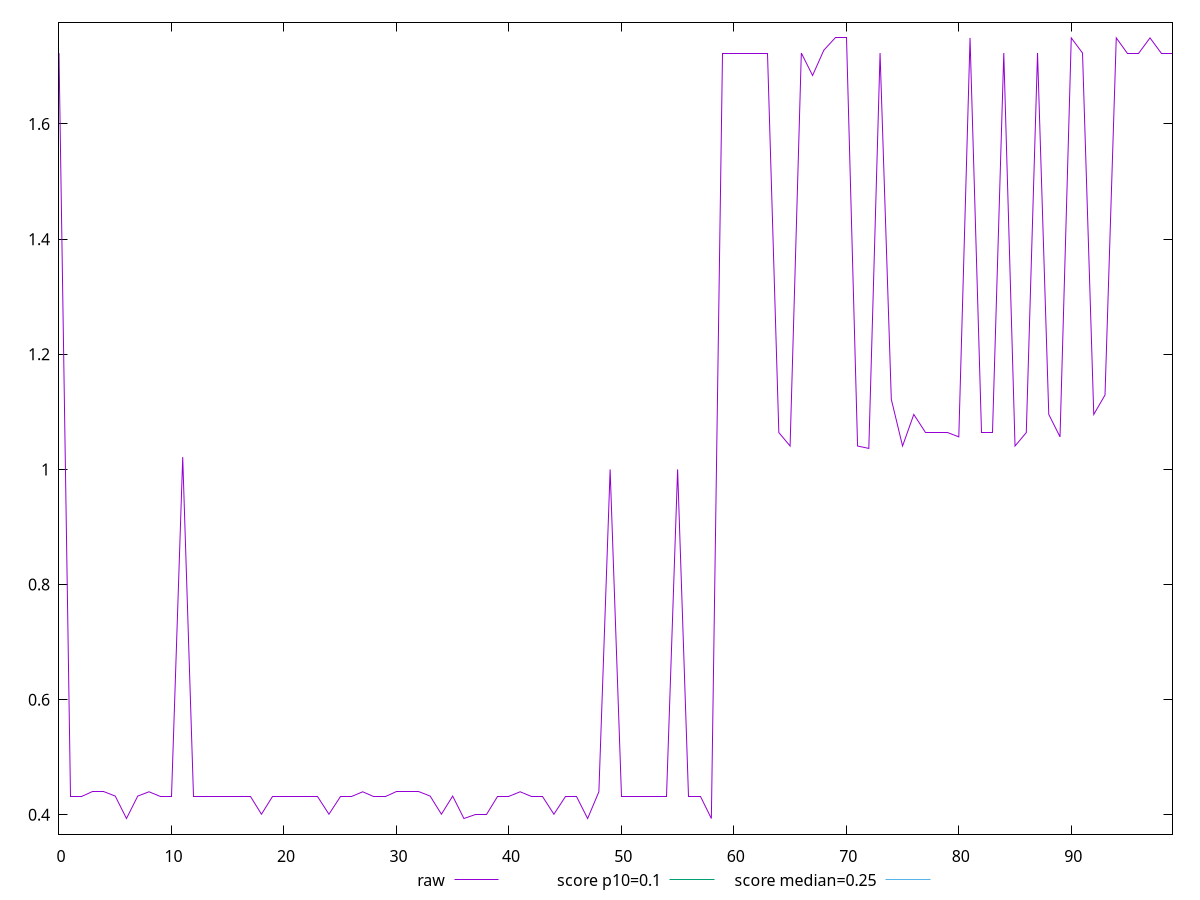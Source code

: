reset

$raw <<EOF
0 1.7232354736328124
1 0.43256591796875
2 0.43256591796875
3 0.44002919578552246
4 0.44002919578552246
5 0.43256591796875
6 0.39359130859374997
7 0.43256591796875
8 0.44002919578552246
9 0.43256591796875
10 0.43256591796875
11 1.02134765625
12 0.43256591796875
13 0.43256591796875
14 0.43256591796875
15 0.43256591796875
16 0.43256591796875
17 0.43256591796875
18 0.40105458641052244
19 0.43256591796875
20 0.43256591796875
21 0.43256591796875
22 0.43256591796875
23 0.43256591796875
24 0.40105458641052244
25 0.43256591796875
26 0.43256591796875
27 0.44002919578552246
28 0.43256591796875
29 0.43256591796875
30 0.44002919578552246
31 0.44002919578552246
32 0.44002919578552246
33 0.43256591796875
34 0.40105458641052244
35 0.43256591796875
36 0.39359130859374997
37 0.40105458641052244
38 0.40105458641052244
39 0.43256591796875
40 0.43256591796875
41 0.44002919578552246
42 0.43256591796875
43 0.43256591796875
44 0.40105458641052244
45 0.43256591796875
46 0.43256591796875
47 0.39359130859374997
48 0.44002919578552246
49 1
50 0.43256591796875
51 0.43256591796875
52 0.43256591796875
53 0.43256591796875
54 0.43256591796875
55 1
56 0.43256591796875
57 0.43256591796875
58 0.39359130859374997
59 1.7232354736328124
60 1.7232354736328124
61 1.7232354736328124
62 1.7232354736328124
63 1.7232354736328124
64 1.063967794418335
65 1.04063649559021
66 1.7232354736328124
67 1.6842608642578125
68 1.7281674194335936
69 1.7495150756835938
70 1.7495150756835938
71 1.04063649559021
72 1.0364700317382811
73 1.7232354736328124
74 1.1217587280273438
75 1.04063649559021
76 1.0954791259765624
77 1.063967794418335
78 1.063967794418335
79 1.063967794418335
80 1.0565045166015625
81 1.7495150756835938
82 1.063967794418335
83 1.063967794418335
84 1.7232354736328124
85 1.04063649559021
86 1.063967794418335
87 1.7232354736328124
88 1.0954791259765624
89 1.0565045166015625
90 1.7495150756835938
91 1.7232354736328124
92 1.0954791259765624
93 1.1292220058441163
94 1.7495150756835938
95 1.7232354736328124
96 1.7232354736328124
97 1.7495150756835938
98 1.7232354736328124
99 1.7232354736328124
EOF

set key outside below
set xrange [0:99]
set yrange [0.36647283325195307:1.7766335510253906]
set trange [0.36647283325195307:1.7766335510253906]
set terminal svg size 640, 500 enhanced background rgb 'white'
set output "report_00018_2021-02-10T15-25-16.877Z/cumulative-layout-shift/samples/pages+cached+noadtech/raw/values.svg"

plot $raw title "raw" with line, \
     0.1 title "score p10=0.1", \
     0.25 title "score median=0.25"

reset
